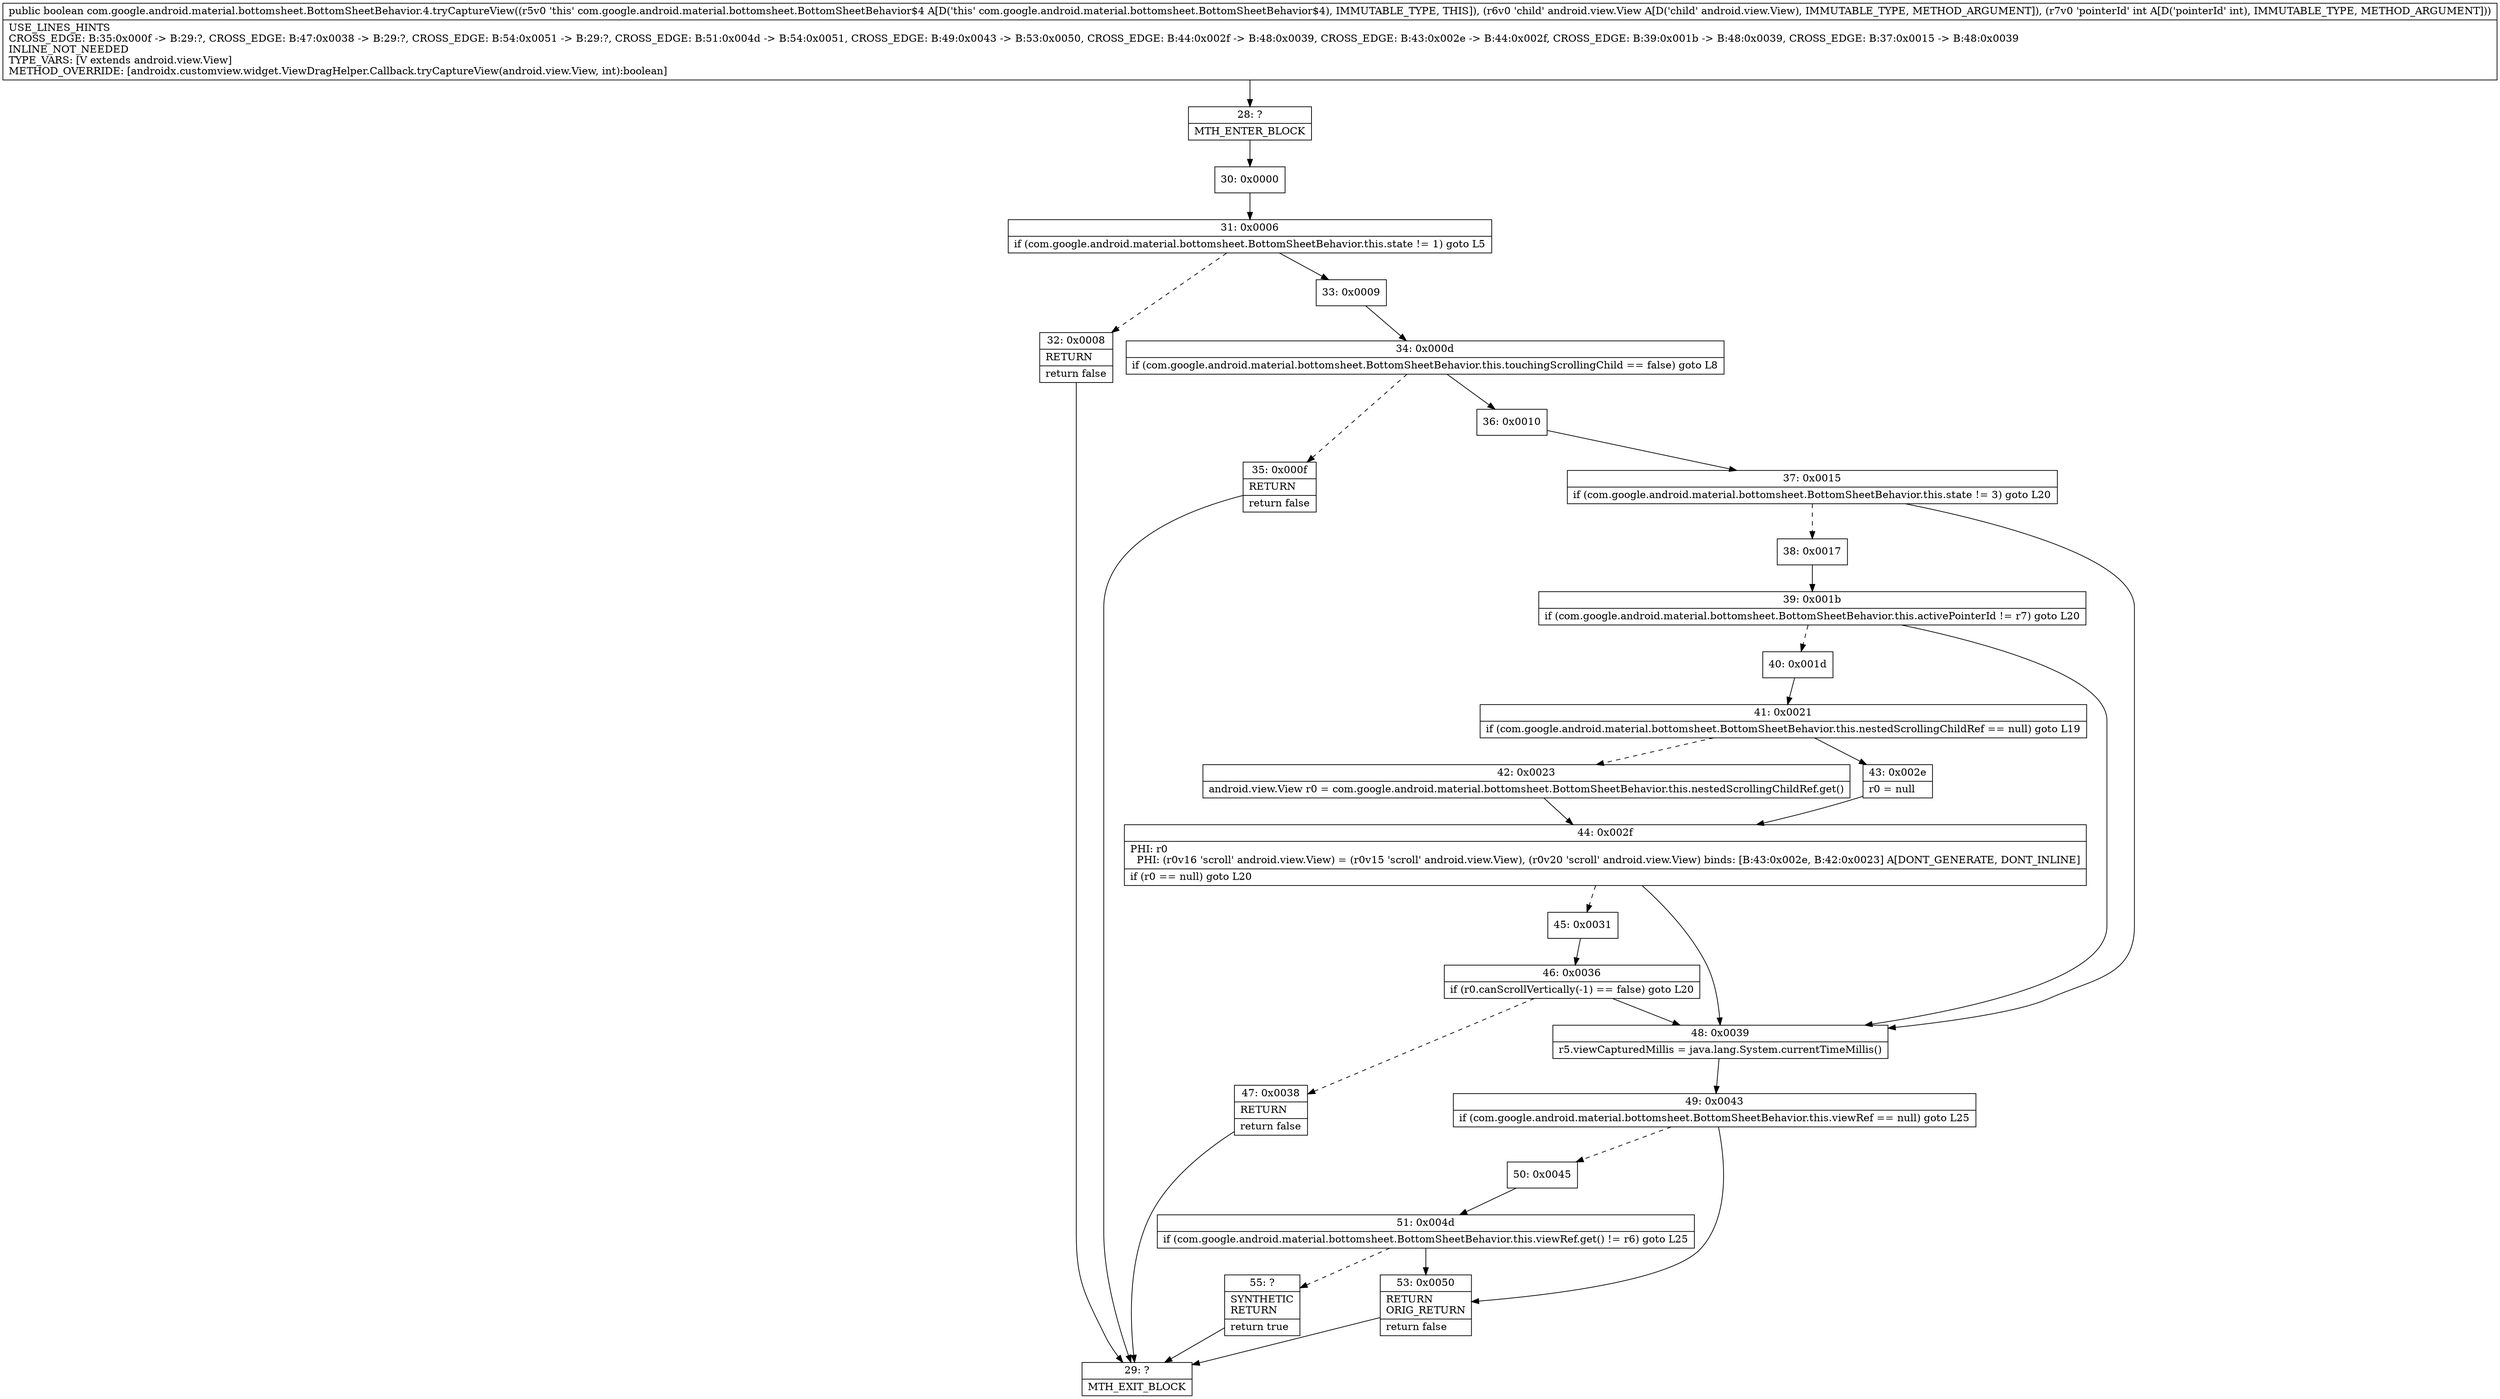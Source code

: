 digraph "CFG forcom.google.android.material.bottomsheet.BottomSheetBehavior.4.tryCaptureView(Landroid\/view\/View;I)Z" {
Node_28 [shape=record,label="{28\:\ ?|MTH_ENTER_BLOCK\l}"];
Node_30 [shape=record,label="{30\:\ 0x0000}"];
Node_31 [shape=record,label="{31\:\ 0x0006|if (com.google.android.material.bottomsheet.BottomSheetBehavior.this.state != 1) goto L5\l}"];
Node_32 [shape=record,label="{32\:\ 0x0008|RETURN\l|return false\l}"];
Node_29 [shape=record,label="{29\:\ ?|MTH_EXIT_BLOCK\l}"];
Node_33 [shape=record,label="{33\:\ 0x0009}"];
Node_34 [shape=record,label="{34\:\ 0x000d|if (com.google.android.material.bottomsheet.BottomSheetBehavior.this.touchingScrollingChild == false) goto L8\l}"];
Node_35 [shape=record,label="{35\:\ 0x000f|RETURN\l|return false\l}"];
Node_36 [shape=record,label="{36\:\ 0x0010}"];
Node_37 [shape=record,label="{37\:\ 0x0015|if (com.google.android.material.bottomsheet.BottomSheetBehavior.this.state != 3) goto L20\l}"];
Node_38 [shape=record,label="{38\:\ 0x0017}"];
Node_39 [shape=record,label="{39\:\ 0x001b|if (com.google.android.material.bottomsheet.BottomSheetBehavior.this.activePointerId != r7) goto L20\l}"];
Node_40 [shape=record,label="{40\:\ 0x001d}"];
Node_41 [shape=record,label="{41\:\ 0x0021|if (com.google.android.material.bottomsheet.BottomSheetBehavior.this.nestedScrollingChildRef == null) goto L19\l}"];
Node_42 [shape=record,label="{42\:\ 0x0023|android.view.View r0 = com.google.android.material.bottomsheet.BottomSheetBehavior.this.nestedScrollingChildRef.get()\l}"];
Node_44 [shape=record,label="{44\:\ 0x002f|PHI: r0 \l  PHI: (r0v16 'scroll' android.view.View) = (r0v15 'scroll' android.view.View), (r0v20 'scroll' android.view.View) binds: [B:43:0x002e, B:42:0x0023] A[DONT_GENERATE, DONT_INLINE]\l|if (r0 == null) goto L20\l}"];
Node_45 [shape=record,label="{45\:\ 0x0031}"];
Node_46 [shape=record,label="{46\:\ 0x0036|if (r0.canScrollVertically(\-1) == false) goto L20\l}"];
Node_47 [shape=record,label="{47\:\ 0x0038|RETURN\l|return false\l}"];
Node_43 [shape=record,label="{43\:\ 0x002e|r0 = null\l}"];
Node_48 [shape=record,label="{48\:\ 0x0039|r5.viewCapturedMillis = java.lang.System.currentTimeMillis()\l}"];
Node_49 [shape=record,label="{49\:\ 0x0043|if (com.google.android.material.bottomsheet.BottomSheetBehavior.this.viewRef == null) goto L25\l}"];
Node_50 [shape=record,label="{50\:\ 0x0045}"];
Node_51 [shape=record,label="{51\:\ 0x004d|if (com.google.android.material.bottomsheet.BottomSheetBehavior.this.viewRef.get() != r6) goto L25\l}"];
Node_55 [shape=record,label="{55\:\ ?|SYNTHETIC\lRETURN\l|return true\l}"];
Node_53 [shape=record,label="{53\:\ 0x0050|RETURN\lORIG_RETURN\l|return false\l}"];
MethodNode[shape=record,label="{public boolean com.google.android.material.bottomsheet.BottomSheetBehavior.4.tryCaptureView((r5v0 'this' com.google.android.material.bottomsheet.BottomSheetBehavior$4 A[D('this' com.google.android.material.bottomsheet.BottomSheetBehavior$4), IMMUTABLE_TYPE, THIS]), (r6v0 'child' android.view.View A[D('child' android.view.View), IMMUTABLE_TYPE, METHOD_ARGUMENT]), (r7v0 'pointerId' int A[D('pointerId' int), IMMUTABLE_TYPE, METHOD_ARGUMENT]))  | USE_LINES_HINTS\lCROSS_EDGE: B:35:0x000f \-\> B:29:?, CROSS_EDGE: B:47:0x0038 \-\> B:29:?, CROSS_EDGE: B:54:0x0051 \-\> B:29:?, CROSS_EDGE: B:51:0x004d \-\> B:54:0x0051, CROSS_EDGE: B:49:0x0043 \-\> B:53:0x0050, CROSS_EDGE: B:44:0x002f \-\> B:48:0x0039, CROSS_EDGE: B:43:0x002e \-\> B:44:0x002f, CROSS_EDGE: B:39:0x001b \-\> B:48:0x0039, CROSS_EDGE: B:37:0x0015 \-\> B:48:0x0039\lINLINE_NOT_NEEDED\lTYPE_VARS: [V extends android.view.View]\lMETHOD_OVERRIDE: [androidx.customview.widget.ViewDragHelper.Callback.tryCaptureView(android.view.View, int):boolean]\l}"];
MethodNode -> Node_28;Node_28 -> Node_30;
Node_30 -> Node_31;
Node_31 -> Node_32[style=dashed];
Node_31 -> Node_33;
Node_32 -> Node_29;
Node_33 -> Node_34;
Node_34 -> Node_35[style=dashed];
Node_34 -> Node_36;
Node_35 -> Node_29;
Node_36 -> Node_37;
Node_37 -> Node_38[style=dashed];
Node_37 -> Node_48;
Node_38 -> Node_39;
Node_39 -> Node_40[style=dashed];
Node_39 -> Node_48;
Node_40 -> Node_41;
Node_41 -> Node_42[style=dashed];
Node_41 -> Node_43;
Node_42 -> Node_44;
Node_44 -> Node_45[style=dashed];
Node_44 -> Node_48;
Node_45 -> Node_46;
Node_46 -> Node_47[style=dashed];
Node_46 -> Node_48;
Node_47 -> Node_29;
Node_43 -> Node_44;
Node_48 -> Node_49;
Node_49 -> Node_50[style=dashed];
Node_49 -> Node_53;
Node_50 -> Node_51;
Node_51 -> Node_53;
Node_51 -> Node_55[style=dashed];
Node_55 -> Node_29;
Node_53 -> Node_29;
}

